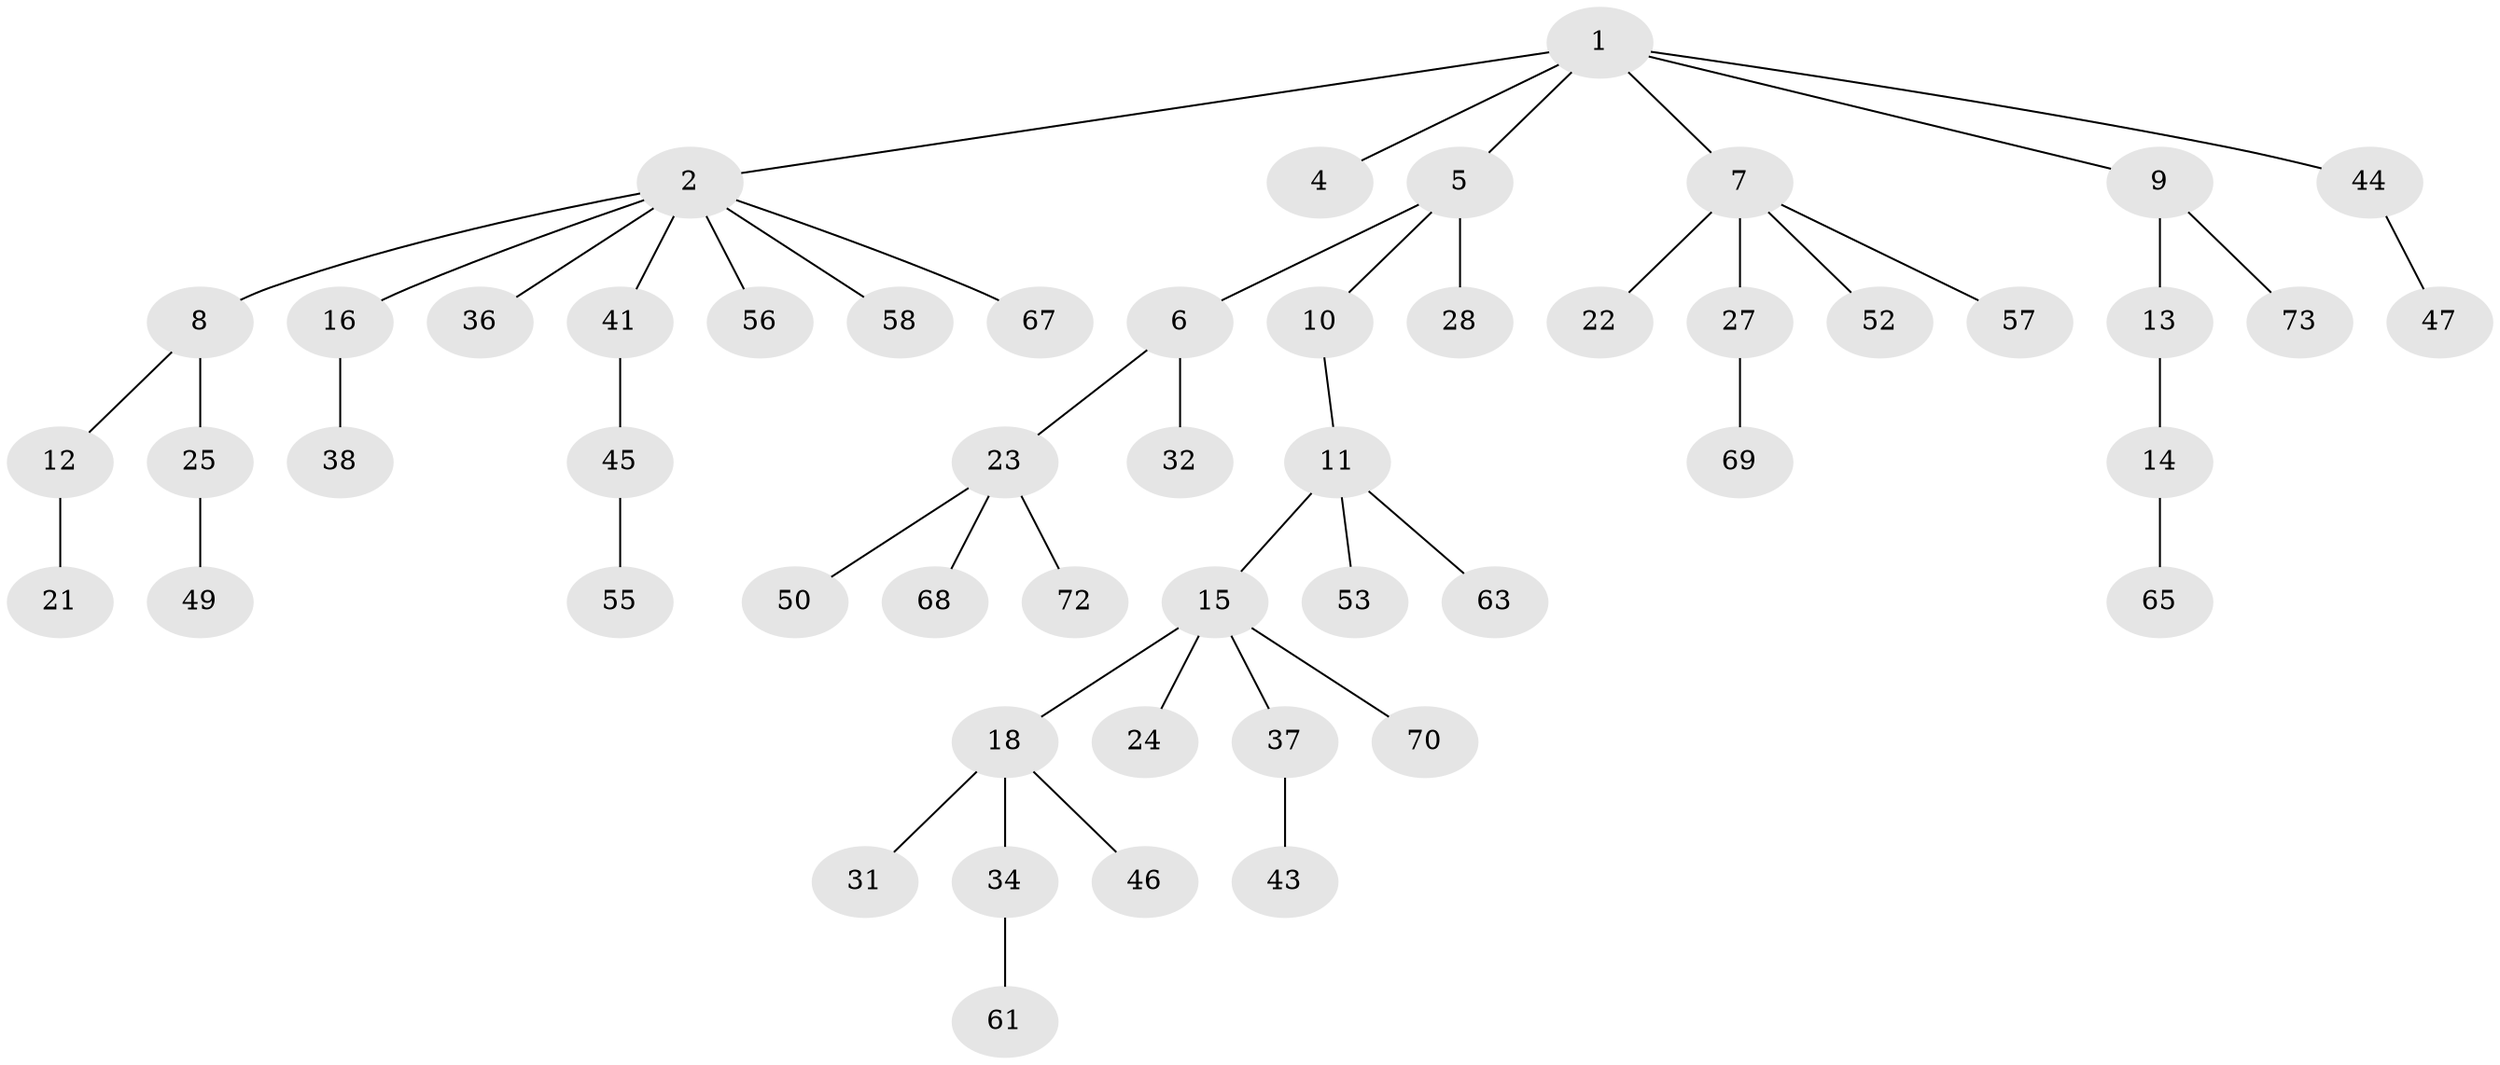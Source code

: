 // original degree distribution, {4: 0.05333333333333334, 8: 0.013333333333333334, 1: 0.5333333333333333, 5: 0.02666666666666667, 3: 0.18666666666666668, 6: 0.013333333333333334, 2: 0.17333333333333334}
// Generated by graph-tools (version 1.1) at 2025/42/03/06/25 10:42:02]
// undirected, 52 vertices, 51 edges
graph export_dot {
graph [start="1"]
  node [color=gray90,style=filled];
  1 [super="+3"];
  2 [super="+29"];
  4;
  5 [super="+59"];
  6 [super="+19"];
  7 [super="+71"];
  8;
  9;
  10 [super="+40"];
  11 [super="+20"];
  12 [super="+42"];
  13 [super="+33"];
  14 [super="+30"];
  15 [super="+17"];
  16 [super="+35"];
  18 [super="+39"];
  21;
  22;
  23 [super="+26"];
  24 [super="+66"];
  25 [super="+60"];
  27 [super="+54"];
  28;
  31;
  32;
  34 [super="+51"];
  36;
  37;
  38;
  41;
  43;
  44 [super="+75"];
  45 [super="+62"];
  46 [super="+48"];
  47;
  49 [super="+64"];
  50;
  52;
  53;
  55;
  56;
  57;
  58;
  61;
  63;
  65;
  67;
  68;
  69;
  70;
  72;
  73 [super="+74"];
  1 -- 2;
  1 -- 9;
  1 -- 44;
  1 -- 4;
  1 -- 5;
  1 -- 7;
  2 -- 8;
  2 -- 16;
  2 -- 41;
  2 -- 56;
  2 -- 58;
  2 -- 67;
  2 -- 36;
  5 -- 6;
  5 -- 10;
  5 -- 28;
  6 -- 23;
  6 -- 32;
  7 -- 22;
  7 -- 27;
  7 -- 52;
  7 -- 57;
  8 -- 12;
  8 -- 25;
  9 -- 13;
  9 -- 73;
  10 -- 11;
  11 -- 15;
  11 -- 53;
  11 -- 63;
  12 -- 21;
  13 -- 14;
  14 -- 65;
  15 -- 24;
  15 -- 18;
  15 -- 37;
  15 -- 70;
  16 -- 38;
  18 -- 31;
  18 -- 34;
  18 -- 46;
  23 -- 50;
  23 -- 68;
  23 -- 72;
  25 -- 49;
  27 -- 69;
  34 -- 61;
  37 -- 43;
  41 -- 45;
  44 -- 47;
  45 -- 55;
}

